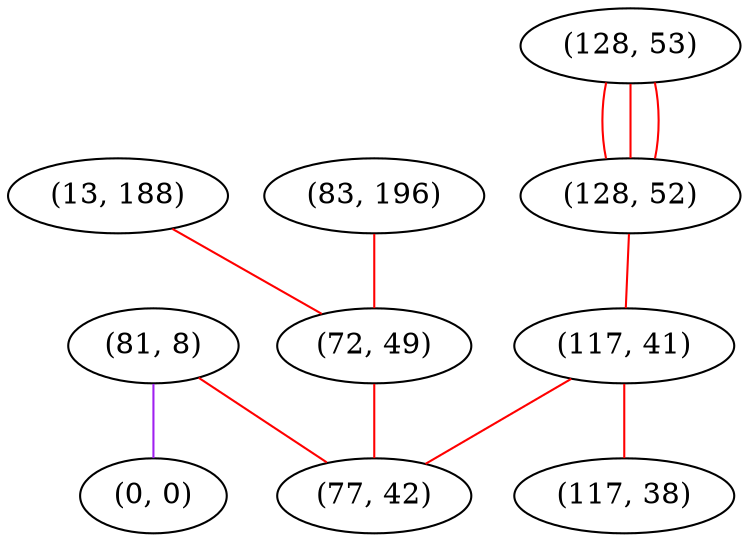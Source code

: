 graph "" {
"(81, 8)";
"(0, 0)";
"(128, 53)";
"(128, 52)";
"(83, 196)";
"(117, 41)";
"(13, 188)";
"(117, 38)";
"(72, 49)";
"(77, 42)";
"(81, 8)" -- "(0, 0)"  [color=purple, key=0, weight=4];
"(81, 8)" -- "(77, 42)"  [color=red, key=0, weight=1];
"(128, 53)" -- "(128, 52)"  [color=red, key=0, weight=1];
"(128, 53)" -- "(128, 52)"  [color=red, key=1, weight=1];
"(128, 53)" -- "(128, 52)"  [color=red, key=2, weight=1];
"(128, 52)" -- "(117, 41)"  [color=red, key=0, weight=1];
"(83, 196)" -- "(72, 49)"  [color=red, key=0, weight=1];
"(117, 41)" -- "(117, 38)"  [color=red, key=0, weight=1];
"(117, 41)" -- "(77, 42)"  [color=red, key=0, weight=1];
"(13, 188)" -- "(72, 49)"  [color=red, key=0, weight=1];
"(72, 49)" -- "(77, 42)"  [color=red, key=0, weight=1];
}

